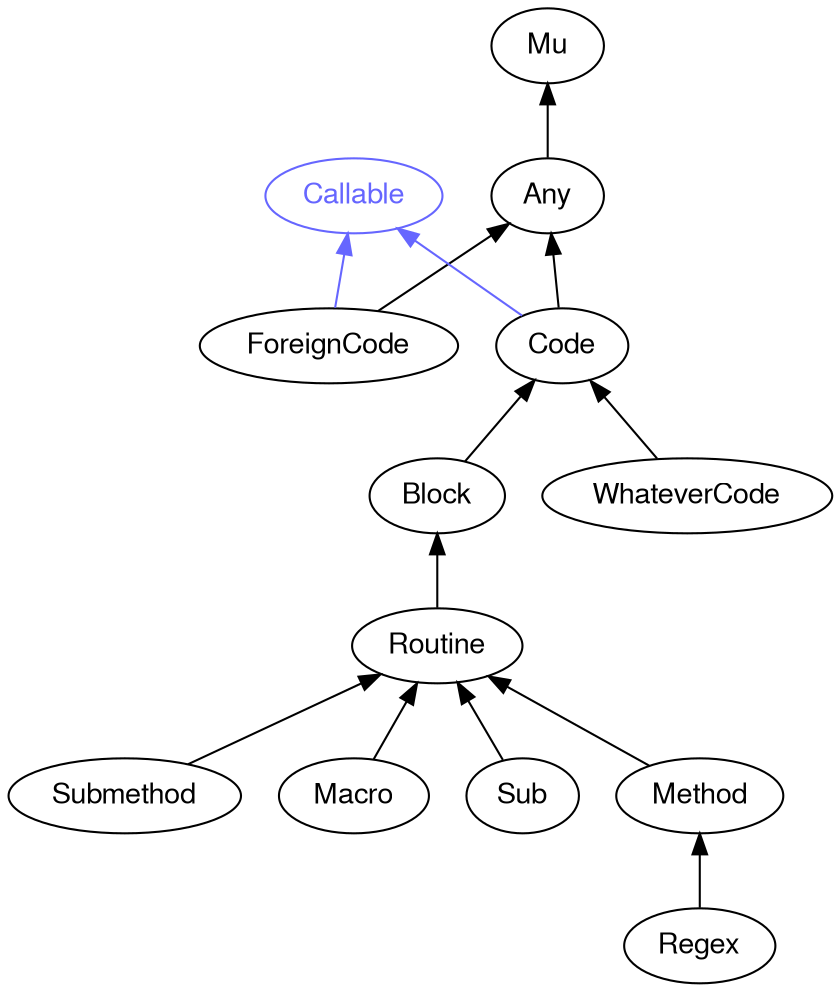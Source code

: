 digraph "perl6-type-graph" {
    rankdir=BT;
    splines=polyline;
    overlap=false; 
    // Types
    "Callable" [color="#6666FF", fontcolor="#6666FF", href="/type/Callable", fontname="FreeSans"];
    "Mu" [color="#000000", fontcolor="#000000", href="/type/Mu", fontname="FreeSans"];
    "Any" [color="#000000", fontcolor="#000000", href="/type/Any", fontname="FreeSans"];
    "ForeignCode" [color="#000000", fontcolor="#000000", href="/type/ForeignCode", fontname="FreeSans"];
    "Code" [color="#000000", fontcolor="#000000", href="/type/Code", fontname="FreeSans"];
    "Block" [color="#000000", fontcolor="#000000", href="/type/Block", fontname="FreeSans"];
    "WhateverCode" [color="#000000", fontcolor="#000000", href="/type/WhateverCode", fontname="FreeSans"];
    "Routine" [color="#000000", fontcolor="#000000", href="/type/Routine", fontname="FreeSans"];
    "Submethod" [color="#000000", fontcolor="#000000", href="/type/Submethod", fontname="FreeSans"];
    "Macro" [color="#000000", fontcolor="#000000", href="/type/Macro", fontname="FreeSans"];
    "Sub" [color="#000000", fontcolor="#000000", href="/type/Sub", fontname="FreeSans"];
    "Method" [color="#000000", fontcolor="#000000", href="/type/Method", fontname="FreeSans"];
    "Regex" [color="#000000", fontcolor="#000000", href="/type/Regex", fontname="FreeSans"];

    // Superclasses
    "Any" -> "Mu" [color="#000000"];
    "ForeignCode" -> "Any" [color="#000000"];
    "Code" -> "Any" [color="#000000"];
    "Block" -> "Code" [color="#000000"];
    "WhateverCode" -> "Code" [color="#000000"];
    "Routine" -> "Block" [color="#000000"];
    "Submethod" -> "Routine" [color="#000000"];
    "Macro" -> "Routine" [color="#000000"];
    "Sub" -> "Routine" [color="#000000"];
    "Method" -> "Routine" [color="#000000"];
    "Regex" -> "Method" [color="#000000"];

    // Roles
    "ForeignCode" -> "Callable" [color="#6666FF"];
    "Code" -> "Callable" [color="#6666FF"];
}
